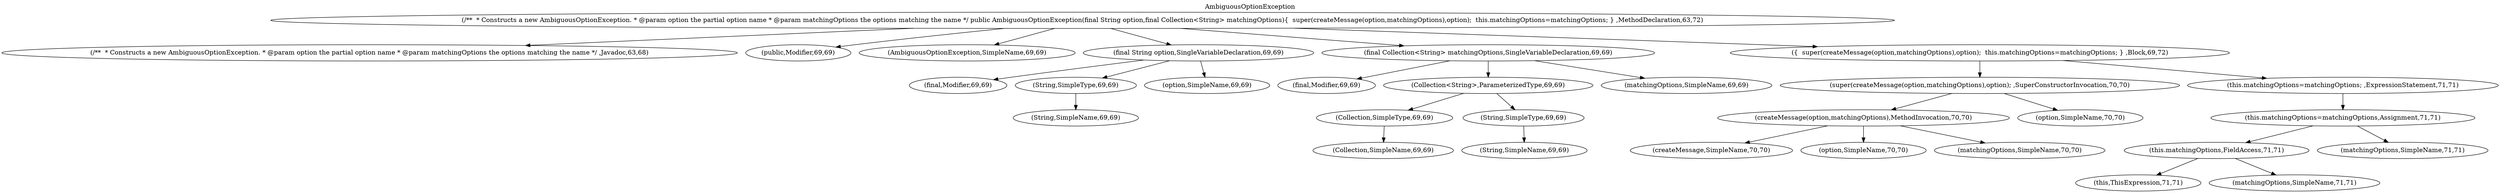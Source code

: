 digraph "DirectedGraph" {
graph [label = "AmbiguousOptionException", labelloc=t, concentrate = true];
"615438348" [ label="(/**  * Constructs a new AmbiguousOptionException. * @param option the partial option name * @param matchingOptions the options matching the name */ public AmbiguousOptionException(final String option,final Collection<String> matchingOptions){  super(createMessage(option,matchingOptions),option);  this.matchingOptions=matchingOptions; } ,MethodDeclaration,63,72)" type=31 startLineNumber=63 endLineNumber=72 ]
"978508707" [ label="(/**  * Constructs a new AmbiguousOptionException. * @param option the partial option name * @param matchingOptions the options matching the name */ ,Javadoc,63,68)" type=29 startLineNumber=63 endLineNumber=68 ]
"710708543" [ label="(public,Modifier,69,69)" type=83 startLineNumber=69 endLineNumber=69 ]
"1965237677" [ label="(AmbiguousOptionException,SimpleName,69,69)" type=42 startLineNumber=69 endLineNumber=69 ]
"664792509" [ label="(final String option,SingleVariableDeclaration,69,69)" type=44 startLineNumber=69 endLineNumber=69 ]
"188523822" [ label="(final,Modifier,69,69)" type=83 startLineNumber=69 endLineNumber=69 ]
"1170727939" [ label="(String,SimpleType,69,69)" type=43 startLineNumber=69 endLineNumber=69 ]
"690339675" [ label="(String,SimpleName,69,69)" type=42 startLineNumber=69 endLineNumber=69 ]
"1896828359" [ label="(option,SimpleName,69,69)" type=42 startLineNumber=69 endLineNumber=69 ]
"536122141" [ label="(final Collection<String> matchingOptions,SingleVariableDeclaration,69,69)" type=44 startLineNumber=69 endLineNumber=69 ]
"1709804316" [ label="(final,Modifier,69,69)" type=83 startLineNumber=69 endLineNumber=69 ]
"1630678941" [ label="(Collection<String>,ParameterizedType,69,69)" type=74 startLineNumber=69 endLineNumber=69 ]
"1792550665" [ label="(Collection,SimpleType,69,69)" type=43 startLineNumber=69 endLineNumber=69 ]
"1359953204" [ label="(Collection,SimpleName,69,69)" type=42 startLineNumber=69 endLineNumber=69 ]
"2014838114" [ label="(String,SimpleType,69,69)" type=43 startLineNumber=69 endLineNumber=69 ]
"136936250" [ label="(String,SimpleName,69,69)" type=42 startLineNumber=69 endLineNumber=69 ]
"593687897" [ label="(matchingOptions,SimpleName,69,69)" type=42 startLineNumber=69 endLineNumber=69 ]
"187472540" [ label="({  super(createMessage(option,matchingOptions),option);  this.matchingOptions=matchingOptions; } ,Block,69,72)" type=8 startLineNumber=69 endLineNumber=72 ]
"1276611190" [ label="(super(createMessage(option,matchingOptions),option); ,SuperConstructorInvocation,70,70)" type=46 startLineNumber=70 endLineNumber=70 ]
"262457445" [ label="(createMessage(option,matchingOptions),MethodInvocation,70,70)" type=32 startLineNumber=70 endLineNumber=70 ]
"1004023029" [ label="(createMessage,SimpleName,70,70)" type=42 startLineNumber=70 endLineNumber=70 ]
"1414506856" [ label="(option,SimpleName,70,70)" type=42 startLineNumber=70 endLineNumber=70 ]
"612097453" [ label="(matchingOptions,SimpleName,70,70)" type=42 startLineNumber=70 endLineNumber=70 ]
"221634215" [ label="(option,SimpleName,70,70)" type=42 startLineNumber=70 endLineNumber=70 ]
"2003891312" [ label="(this.matchingOptions=matchingOptions; ,ExpressionStatement,71,71)" type=21 startLineNumber=71 endLineNumber=71 ]
"1583159071" [ label="(this.matchingOptions=matchingOptions,Assignment,71,71)" type=7 startLineNumber=71 endLineNumber=71 ]
"607207372" [ label="(this.matchingOptions,FieldAccess,71,71)" type=22 startLineNumber=71 endLineNumber=71 ]
"131206411" [ label="(this,ThisExpression,71,71)" type=52 startLineNumber=71 endLineNumber=71 ]
"2012330741" [ label="(matchingOptions,SimpleName,71,71)" type=42 startLineNumber=71 endLineNumber=71 ]
"1101184763" [ label="(matchingOptions,SimpleName,71,71)" type=42 startLineNumber=71 endLineNumber=71 ]
"615438348" -> "978508707"
"615438348" -> "710708543"
"615438348" -> "1965237677"
"615438348" -> "664792509"
"664792509" -> "188523822"
"664792509" -> "1170727939"
"1170727939" -> "690339675"
"664792509" -> "1896828359"
"615438348" -> "536122141"
"536122141" -> "1709804316"
"536122141" -> "1630678941"
"1630678941" -> "1792550665"
"1792550665" -> "1359953204"
"1630678941" -> "2014838114"
"2014838114" -> "136936250"
"536122141" -> "593687897"
"615438348" -> "187472540"
"187472540" -> "1276611190"
"1276611190" -> "262457445"
"262457445" -> "1004023029"
"262457445" -> "1414506856"
"262457445" -> "612097453"
"1276611190" -> "221634215"
"187472540" -> "2003891312"
"2003891312" -> "1583159071"
"1583159071" -> "607207372"
"607207372" -> "131206411"
"607207372" -> "2012330741"
"1583159071" -> "1101184763"
}

